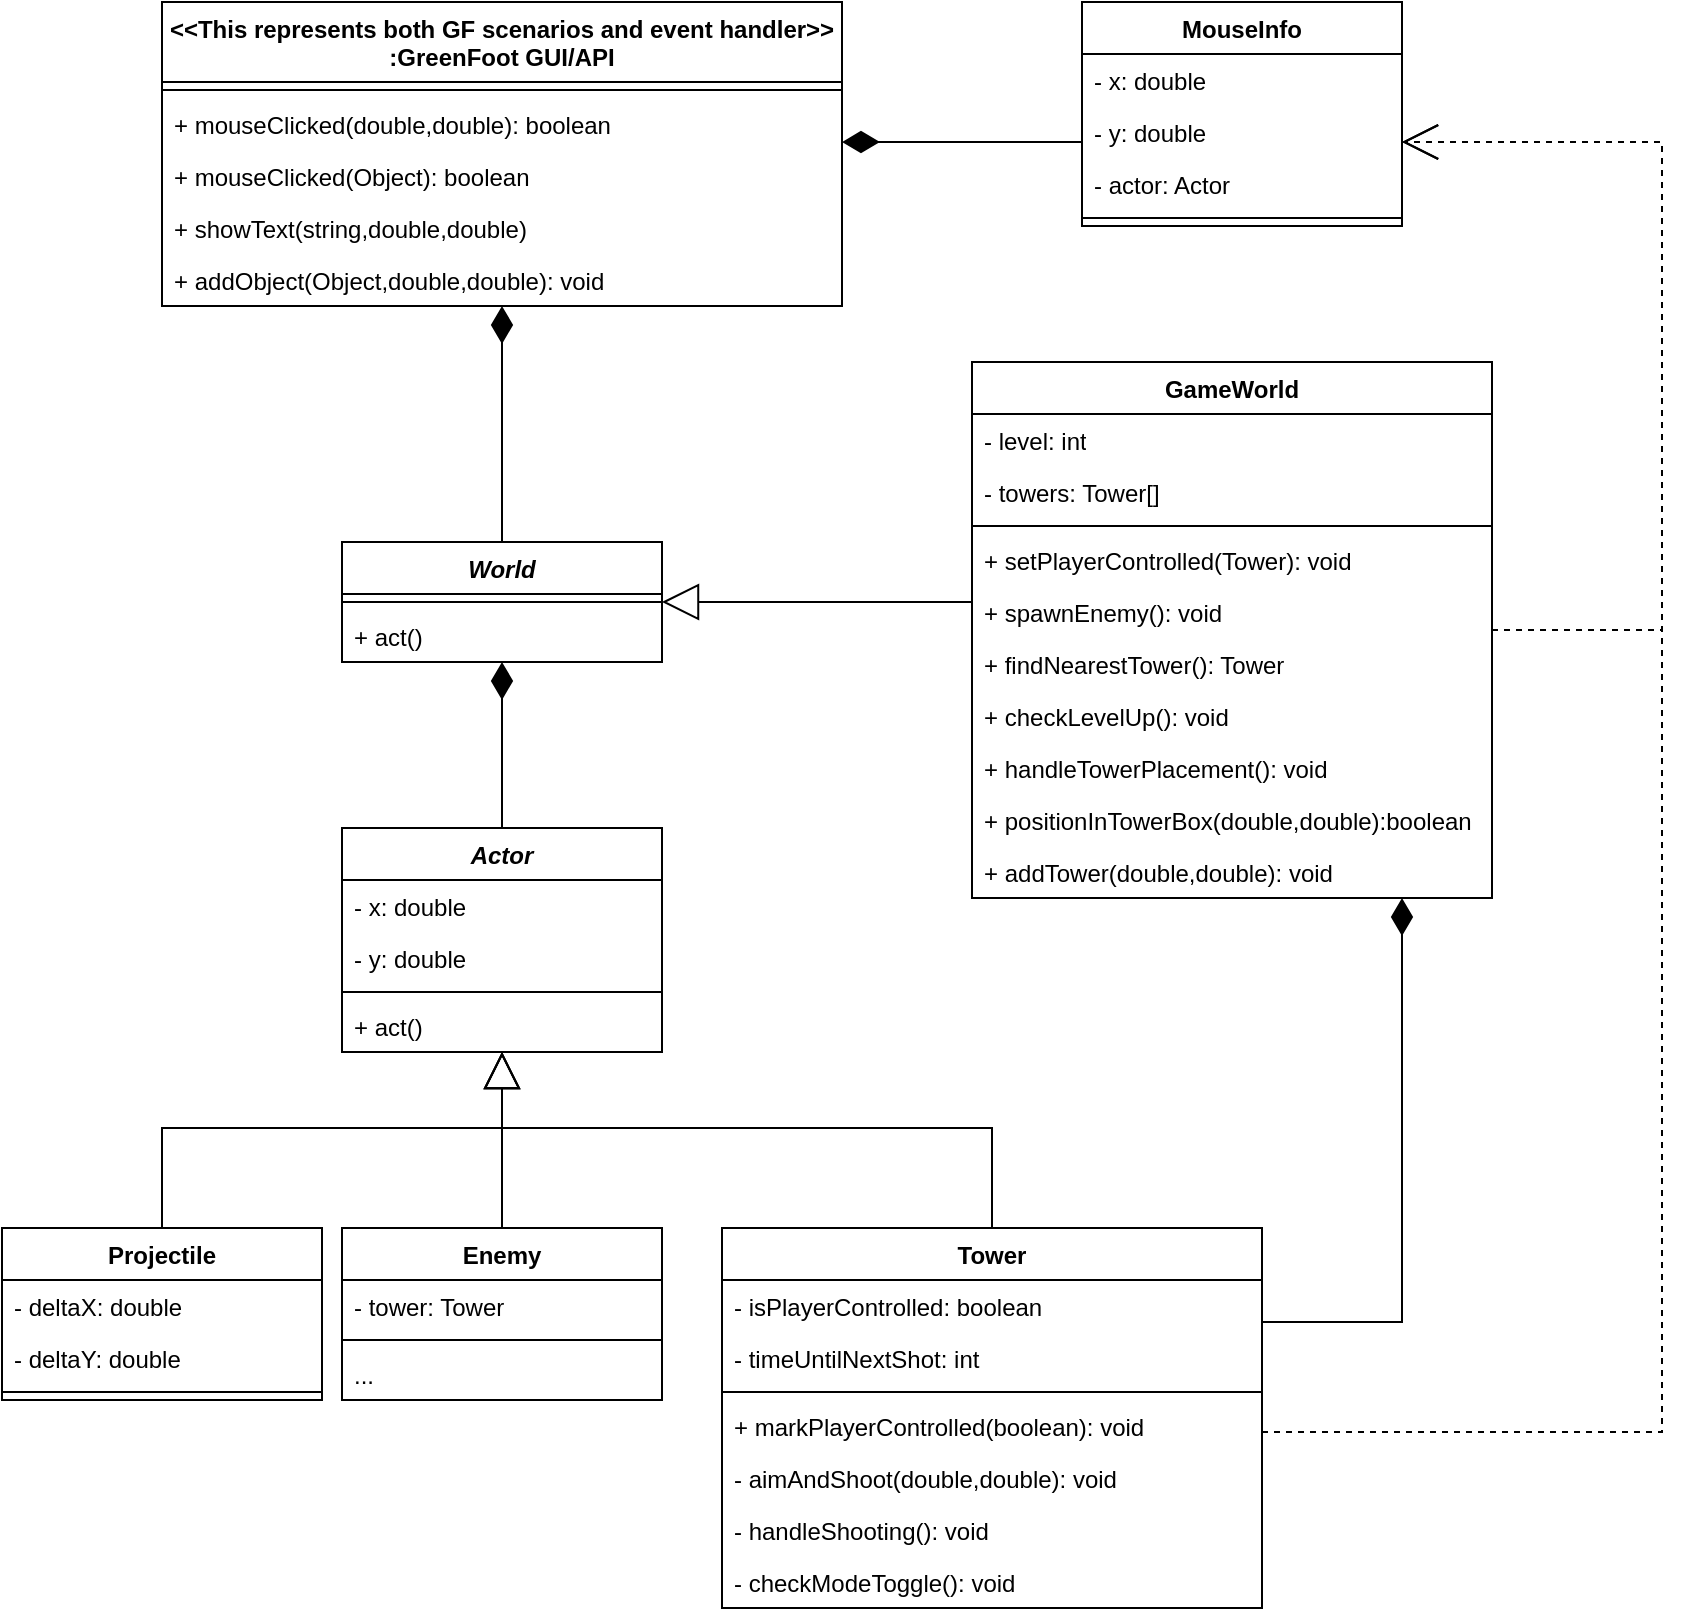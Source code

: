 <mxfile version="24.2.5" type="github">
  <diagram name="Page-1" id="GKtGGym1FeJsJpsKNnzs">
    <mxGraphModel dx="2247" dy="1742" grid="1" gridSize="10" guides="1" tooltips="1" connect="1" arrows="1" fold="1" page="1" pageScale="1" pageWidth="850" pageHeight="1100" math="0" shadow="0">
      <root>
        <mxCell id="0" />
        <mxCell id="1" parent="0" />
        <mxCell id="rye_UbHhx2ukWX_kVjHF-1" value="GameWorld" style="swimlane;fontStyle=1;align=center;verticalAlign=top;childLayout=stackLayout;horizontal=1;startSize=26;horizontalStack=0;resizeParent=1;resizeParentMax=0;resizeLast=0;collapsible=1;marginBottom=0;whiteSpace=wrap;html=1;" vertex="1" parent="1">
          <mxGeometry x="335" y="-90" width="260" height="268" as="geometry" />
        </mxCell>
        <mxCell id="rye_UbHhx2ukWX_kVjHF-41" value="- level: int" style="text;strokeColor=none;fillColor=none;align=left;verticalAlign=top;spacingLeft=4;spacingRight=4;overflow=hidden;rotatable=0;points=[[0,0.5],[1,0.5]];portConstraint=eastwest;whiteSpace=wrap;html=1;" vertex="1" parent="rye_UbHhx2ukWX_kVjHF-1">
          <mxGeometry y="26" width="260" height="26" as="geometry" />
        </mxCell>
        <mxCell id="rye_UbHhx2ukWX_kVjHF-2" value="&lt;div&gt;&lt;span style=&quot;background-color: initial;&quot;&gt;- towers: Tower[]&lt;/span&gt;&lt;/div&gt;" style="text;strokeColor=none;fillColor=none;align=left;verticalAlign=top;spacingLeft=4;spacingRight=4;overflow=hidden;rotatable=0;points=[[0,0.5],[1,0.5]];portConstraint=eastwest;whiteSpace=wrap;html=1;" vertex="1" parent="rye_UbHhx2ukWX_kVjHF-1">
          <mxGeometry y="52" width="260" height="26" as="geometry" />
        </mxCell>
        <mxCell id="rye_UbHhx2ukWX_kVjHF-3" value="" style="line;strokeWidth=1;fillColor=none;align=left;verticalAlign=middle;spacingTop=-1;spacingLeft=3;spacingRight=3;rotatable=0;labelPosition=right;points=[];portConstraint=eastwest;strokeColor=inherit;" vertex="1" parent="rye_UbHhx2ukWX_kVjHF-1">
          <mxGeometry y="78" width="260" height="8" as="geometry" />
        </mxCell>
        <mxCell id="rye_UbHhx2ukWX_kVjHF-4" value="+ setPlayerControlled(Tower): void" style="text;strokeColor=none;fillColor=none;align=left;verticalAlign=top;spacingLeft=4;spacingRight=4;overflow=hidden;rotatable=0;points=[[0,0.5],[1,0.5]];portConstraint=eastwest;whiteSpace=wrap;html=1;" vertex="1" parent="rye_UbHhx2ukWX_kVjHF-1">
          <mxGeometry y="86" width="260" height="26" as="geometry" />
        </mxCell>
        <mxCell id="rye_UbHhx2ukWX_kVjHF-47" value="+ spawnEnemy(): void" style="text;strokeColor=none;fillColor=none;align=left;verticalAlign=top;spacingLeft=4;spacingRight=4;overflow=hidden;rotatable=0;points=[[0,0.5],[1,0.5]];portConstraint=eastwest;whiteSpace=wrap;html=1;" vertex="1" parent="rye_UbHhx2ukWX_kVjHF-1">
          <mxGeometry y="112" width="260" height="26" as="geometry" />
        </mxCell>
        <mxCell id="rye_UbHhx2ukWX_kVjHF-46" value="+ findNearestTower(): Tower" style="text;strokeColor=none;fillColor=none;align=left;verticalAlign=top;spacingLeft=4;spacingRight=4;overflow=hidden;rotatable=0;points=[[0,0.5],[1,0.5]];portConstraint=eastwest;whiteSpace=wrap;html=1;" vertex="1" parent="rye_UbHhx2ukWX_kVjHF-1">
          <mxGeometry y="138" width="260" height="26" as="geometry" />
        </mxCell>
        <mxCell id="rye_UbHhx2ukWX_kVjHF-45" value="+ checkLevelUp(): void" style="text;strokeColor=none;fillColor=none;align=left;verticalAlign=top;spacingLeft=4;spacingRight=4;overflow=hidden;rotatable=0;points=[[0,0.5],[1,0.5]];portConstraint=eastwest;whiteSpace=wrap;html=1;" vertex="1" parent="rye_UbHhx2ukWX_kVjHF-1">
          <mxGeometry y="164" width="260" height="26" as="geometry" />
        </mxCell>
        <mxCell id="rye_UbHhx2ukWX_kVjHF-48" value="+ handleTowerPlacement(): void" style="text;strokeColor=none;fillColor=none;align=left;verticalAlign=top;spacingLeft=4;spacingRight=4;overflow=hidden;rotatable=0;points=[[0,0.5],[1,0.5]];portConstraint=eastwest;whiteSpace=wrap;html=1;" vertex="1" parent="rye_UbHhx2ukWX_kVjHF-1">
          <mxGeometry y="190" width="260" height="26" as="geometry" />
        </mxCell>
        <mxCell id="rye_UbHhx2ukWX_kVjHF-49" value="+ positionInTowerBox(double,double):boolean" style="text;strokeColor=none;fillColor=none;align=left;verticalAlign=top;spacingLeft=4;spacingRight=4;overflow=hidden;rotatable=0;points=[[0,0.5],[1,0.5]];portConstraint=eastwest;whiteSpace=wrap;html=1;" vertex="1" parent="rye_UbHhx2ukWX_kVjHF-1">
          <mxGeometry y="216" width="260" height="26" as="geometry" />
        </mxCell>
        <mxCell id="rye_UbHhx2ukWX_kVjHF-50" value="+ addTower(double,double): void" style="text;strokeColor=none;fillColor=none;align=left;verticalAlign=top;spacingLeft=4;spacingRight=4;overflow=hidden;rotatable=0;points=[[0,0.5],[1,0.5]];portConstraint=eastwest;whiteSpace=wrap;html=1;" vertex="1" parent="rye_UbHhx2ukWX_kVjHF-1">
          <mxGeometry y="242" width="260" height="26" as="geometry" />
        </mxCell>
        <mxCell id="rye_UbHhx2ukWX_kVjHF-5" style="edgeStyle=orthogonalEdgeStyle;rounded=0;orthogonalLoop=1;jettySize=auto;html=1;endArrow=diamondThin;endFill=1;endSize=16;" edge="1" parent="1" source="rye_UbHhx2ukWX_kVjHF-6" target="rye_UbHhx2ukWX_kVjHF-1">
          <mxGeometry relative="1" as="geometry">
            <mxPoint x="550" y="231.0" as="targetPoint" />
            <Array as="points">
              <mxPoint x="550" y="390" />
            </Array>
          </mxGeometry>
        </mxCell>
        <mxCell id="rye_UbHhx2ukWX_kVjHF-6" value="Tower" style="swimlane;fontStyle=1;align=center;verticalAlign=top;childLayout=stackLayout;horizontal=1;startSize=26;horizontalStack=0;resizeParent=1;resizeParentMax=0;resizeLast=0;collapsible=1;marginBottom=0;whiteSpace=wrap;html=1;" vertex="1" parent="1">
          <mxGeometry x="210" y="343" width="270" height="190" as="geometry" />
        </mxCell>
        <mxCell id="rye_UbHhx2ukWX_kVjHF-7" value="- isPlayerControlled: boolean" style="text;strokeColor=none;fillColor=none;align=left;verticalAlign=top;spacingLeft=4;spacingRight=4;overflow=hidden;rotatable=0;points=[[0,0.5],[1,0.5]];portConstraint=eastwest;whiteSpace=wrap;html=1;" vertex="1" parent="rye_UbHhx2ukWX_kVjHF-6">
          <mxGeometry y="26" width="270" height="26" as="geometry" />
        </mxCell>
        <mxCell id="rye_UbHhx2ukWX_kVjHF-53" value="- timeUntilNextShot: int" style="text;strokeColor=none;fillColor=none;align=left;verticalAlign=top;spacingLeft=4;spacingRight=4;overflow=hidden;rotatable=0;points=[[0,0.5],[1,0.5]];portConstraint=eastwest;whiteSpace=wrap;html=1;" vertex="1" parent="rye_UbHhx2ukWX_kVjHF-6">
          <mxGeometry y="52" width="270" height="26" as="geometry" />
        </mxCell>
        <mxCell id="rye_UbHhx2ukWX_kVjHF-8" value="" style="line;strokeWidth=1;fillColor=none;align=left;verticalAlign=middle;spacingTop=-1;spacingLeft=3;spacingRight=3;rotatable=0;labelPosition=right;points=[];portConstraint=eastwest;strokeColor=inherit;" vertex="1" parent="rye_UbHhx2ukWX_kVjHF-6">
          <mxGeometry y="78" width="270" height="8" as="geometry" />
        </mxCell>
        <mxCell id="rye_UbHhx2ukWX_kVjHF-9" value="+ markPlayerControlled(boolean): void" style="text;strokeColor=none;fillColor=none;align=left;verticalAlign=top;spacingLeft=4;spacingRight=4;overflow=hidden;rotatable=0;points=[[0,0.5],[1,0.5]];portConstraint=eastwest;whiteSpace=wrap;html=1;" vertex="1" parent="rye_UbHhx2ukWX_kVjHF-6">
          <mxGeometry y="86" width="270" height="26" as="geometry" />
        </mxCell>
        <mxCell id="rye_UbHhx2ukWX_kVjHF-10" value="- aimAndShoot(double,double): void" style="text;strokeColor=none;fillColor=none;align=left;verticalAlign=top;spacingLeft=4;spacingRight=4;overflow=hidden;rotatable=0;points=[[0,0.5],[1,0.5]];portConstraint=eastwest;whiteSpace=wrap;html=1;" vertex="1" parent="rye_UbHhx2ukWX_kVjHF-6">
          <mxGeometry y="112" width="270" height="26" as="geometry" />
        </mxCell>
        <mxCell id="rye_UbHhx2ukWX_kVjHF-11" value="- handleShooting(): void" style="text;strokeColor=none;fillColor=none;align=left;verticalAlign=top;spacingLeft=4;spacingRight=4;overflow=hidden;rotatable=0;points=[[0,0.5],[1,0.5]];portConstraint=eastwest;whiteSpace=wrap;html=1;" vertex="1" parent="rye_UbHhx2ukWX_kVjHF-6">
          <mxGeometry y="138" width="270" height="26" as="geometry" />
        </mxCell>
        <mxCell id="rye_UbHhx2ukWX_kVjHF-12" value="- checkModeToggle(): void" style="text;strokeColor=none;fillColor=none;align=left;verticalAlign=top;spacingLeft=4;spacingRight=4;overflow=hidden;rotatable=0;points=[[0,0.5],[1,0.5]];portConstraint=eastwest;whiteSpace=wrap;html=1;" vertex="1" parent="rye_UbHhx2ukWX_kVjHF-6">
          <mxGeometry y="164" width="270" height="26" as="geometry" />
        </mxCell>
        <mxCell id="rye_UbHhx2ukWX_kVjHF-13" style="edgeStyle=orthogonalEdgeStyle;rounded=0;orthogonalLoop=1;jettySize=auto;html=1;endArrow=diamondThin;endFill=1;strokeWidth=1;endSize=16;" edge="1" parent="1" source="rye_UbHhx2ukWX_kVjHF-23" target="rye_UbHhx2ukWX_kVjHF-14">
          <mxGeometry relative="1" as="geometry">
            <Array as="points">
              <mxPoint x="330" y="-200" />
              <mxPoint x="330" y="-200" />
            </Array>
          </mxGeometry>
        </mxCell>
        <mxCell id="rye_UbHhx2ukWX_kVjHF-14" value="&amp;lt;&amp;lt;This represents both GF scenarios and event handler&amp;gt;&amp;gt;&lt;div&gt;:GreenFoot GUI/API&lt;/div&gt;" style="swimlane;fontStyle=1;align=center;verticalAlign=top;childLayout=stackLayout;horizontal=1;startSize=40;horizontalStack=0;resizeParent=1;resizeParentMax=0;resizeLast=0;collapsible=1;marginBottom=0;whiteSpace=wrap;html=1;" vertex="1" parent="1">
          <mxGeometry x="-70" y="-270" width="340" height="152" as="geometry" />
        </mxCell>
        <mxCell id="rye_UbHhx2ukWX_kVjHF-15" value="" style="line;strokeWidth=1;fillColor=none;align=left;verticalAlign=middle;spacingTop=-1;spacingLeft=3;spacingRight=3;rotatable=0;labelPosition=right;points=[];portConstraint=eastwest;strokeColor=inherit;" vertex="1" parent="rye_UbHhx2ukWX_kVjHF-14">
          <mxGeometry y="40" width="340" height="8" as="geometry" />
        </mxCell>
        <mxCell id="rye_UbHhx2ukWX_kVjHF-16" value="+ mouseClicked(double,double): boolean" style="text;strokeColor=none;fillColor=none;align=left;verticalAlign=top;spacingLeft=4;spacingRight=4;overflow=hidden;rotatable=0;points=[[0,0.5],[1,0.5]];portConstraint=eastwest;whiteSpace=wrap;html=1;" vertex="1" parent="rye_UbHhx2ukWX_kVjHF-14">
          <mxGeometry y="48" width="340" height="26" as="geometry" />
        </mxCell>
        <mxCell id="rye_UbHhx2ukWX_kVjHF-17" value="+ mouseClicked(Object): boolean" style="text;strokeColor=none;fillColor=none;align=left;verticalAlign=top;spacingLeft=4;spacingRight=4;overflow=hidden;rotatable=0;points=[[0,0.5],[1,0.5]];portConstraint=eastwest;whiteSpace=wrap;html=1;" vertex="1" parent="rye_UbHhx2ukWX_kVjHF-14">
          <mxGeometry y="74" width="340" height="26" as="geometry" />
        </mxCell>
        <mxCell id="rye_UbHhx2ukWX_kVjHF-65" value="+ showText(string,double,double)" style="text;strokeColor=none;fillColor=none;align=left;verticalAlign=top;spacingLeft=4;spacingRight=4;overflow=hidden;rotatable=0;points=[[0,0.5],[1,0.5]];portConstraint=eastwest;whiteSpace=wrap;html=1;" vertex="1" parent="rye_UbHhx2ukWX_kVjHF-14">
          <mxGeometry y="100" width="340" height="26" as="geometry" />
        </mxCell>
        <mxCell id="rye_UbHhx2ukWX_kVjHF-18" value="+ addObject(Object,double,double): void" style="text;strokeColor=none;fillColor=none;align=left;verticalAlign=top;spacingLeft=4;spacingRight=4;overflow=hidden;rotatable=0;points=[[0,0.5],[1,0.5]];portConstraint=eastwest;whiteSpace=wrap;html=1;" vertex="1" parent="rye_UbHhx2ukWX_kVjHF-14">
          <mxGeometry y="126" width="340" height="26" as="geometry" />
        </mxCell>
        <mxCell id="rye_UbHhx2ukWX_kVjHF-19" value="Projectile" style="swimlane;fontStyle=1;align=center;verticalAlign=top;childLayout=stackLayout;horizontal=1;startSize=26;horizontalStack=0;resizeParent=1;resizeParentMax=0;resizeLast=0;collapsible=1;marginBottom=0;whiteSpace=wrap;html=1;" vertex="1" parent="1">
          <mxGeometry x="-150" y="343" width="160" height="86" as="geometry" />
        </mxCell>
        <mxCell id="rye_UbHhx2ukWX_kVjHF-20" value="- deltaX: double" style="text;strokeColor=none;fillColor=none;align=left;verticalAlign=top;spacingLeft=4;spacingRight=4;overflow=hidden;rotatable=0;points=[[0,0.5],[1,0.5]];portConstraint=eastwest;whiteSpace=wrap;html=1;" vertex="1" parent="rye_UbHhx2ukWX_kVjHF-19">
          <mxGeometry y="26" width="160" height="26" as="geometry" />
        </mxCell>
        <mxCell id="rye_UbHhx2ukWX_kVjHF-21" value="- deltaY: double" style="text;strokeColor=none;fillColor=none;align=left;verticalAlign=top;spacingLeft=4;spacingRight=4;overflow=hidden;rotatable=0;points=[[0,0.5],[1,0.5]];portConstraint=eastwest;whiteSpace=wrap;html=1;" vertex="1" parent="rye_UbHhx2ukWX_kVjHF-19">
          <mxGeometry y="52" width="160" height="26" as="geometry" />
        </mxCell>
        <mxCell id="rye_UbHhx2ukWX_kVjHF-22" value="" style="line;strokeWidth=1;fillColor=none;align=left;verticalAlign=middle;spacingTop=-1;spacingLeft=3;spacingRight=3;rotatable=0;labelPosition=right;points=[];portConstraint=eastwest;strokeColor=inherit;" vertex="1" parent="rye_UbHhx2ukWX_kVjHF-19">
          <mxGeometry y="78" width="160" height="8" as="geometry" />
        </mxCell>
        <mxCell id="rye_UbHhx2ukWX_kVjHF-23" value="MouseInfo" style="swimlane;fontStyle=1;align=center;verticalAlign=top;childLayout=stackLayout;horizontal=1;startSize=26;horizontalStack=0;resizeParent=1;resizeParentMax=0;resizeLast=0;collapsible=1;marginBottom=0;whiteSpace=wrap;html=1;" vertex="1" parent="1">
          <mxGeometry x="390" y="-270" width="160" height="112" as="geometry" />
        </mxCell>
        <mxCell id="rye_UbHhx2ukWX_kVjHF-24" value="- x: double" style="text;strokeColor=none;fillColor=none;align=left;verticalAlign=top;spacingLeft=4;spacingRight=4;overflow=hidden;rotatable=0;points=[[0,0.5],[1,0.5]];portConstraint=eastwest;whiteSpace=wrap;html=1;" vertex="1" parent="rye_UbHhx2ukWX_kVjHF-23">
          <mxGeometry y="26" width="160" height="26" as="geometry" />
        </mxCell>
        <mxCell id="rye_UbHhx2ukWX_kVjHF-25" value="- y: double" style="text;strokeColor=none;fillColor=none;align=left;verticalAlign=top;spacingLeft=4;spacingRight=4;overflow=hidden;rotatable=0;points=[[0,0.5],[1,0.5]];portConstraint=eastwest;whiteSpace=wrap;html=1;" vertex="1" parent="rye_UbHhx2ukWX_kVjHF-23">
          <mxGeometry y="52" width="160" height="26" as="geometry" />
        </mxCell>
        <mxCell id="rye_UbHhx2ukWX_kVjHF-62" value="- actor: Actor" style="text;strokeColor=none;fillColor=none;align=left;verticalAlign=top;spacingLeft=4;spacingRight=4;overflow=hidden;rotatable=0;points=[[0,0.5],[1,0.5]];portConstraint=eastwest;whiteSpace=wrap;html=1;" vertex="1" parent="rye_UbHhx2ukWX_kVjHF-23">
          <mxGeometry y="78" width="160" height="26" as="geometry" />
        </mxCell>
        <mxCell id="rye_UbHhx2ukWX_kVjHF-26" value="" style="line;strokeWidth=1;fillColor=none;align=left;verticalAlign=middle;spacingTop=-1;spacingLeft=3;spacingRight=3;rotatable=0;labelPosition=right;points=[];portConstraint=eastwest;strokeColor=inherit;" vertex="1" parent="rye_UbHhx2ukWX_kVjHF-23">
          <mxGeometry y="104" width="160" height="8" as="geometry" />
        </mxCell>
        <mxCell id="rye_UbHhx2ukWX_kVjHF-27" style="edgeStyle=orthogonalEdgeStyle;rounded=0;orthogonalLoop=1;jettySize=auto;html=1;endArrow=block;endFill=0;strokeWidth=1;endSize=16;" edge="1" parent="1" source="rye_UbHhx2ukWX_kVjHF-6" target="rye_UbHhx2ukWX_kVjHF-33">
          <mxGeometry relative="1" as="geometry">
            <mxPoint x="270" y="472" as="sourcePoint" />
            <Array as="points">
              <mxPoint x="345" y="293" />
              <mxPoint x="100" y="293" />
            </Array>
          </mxGeometry>
        </mxCell>
        <mxCell id="rye_UbHhx2ukWX_kVjHF-28" style="edgeStyle=orthogonalEdgeStyle;rounded=0;orthogonalLoop=1;jettySize=auto;html=1;dashed=1;endArrow=open;endFill=0;endSize=16;" edge="1" parent="1" source="rye_UbHhx2ukWX_kVjHF-6" target="rye_UbHhx2ukWX_kVjHF-23">
          <mxGeometry relative="1" as="geometry">
            <mxPoint x="435" y="498" as="targetPoint" />
            <mxPoint x="435" y="570" as="sourcePoint" />
            <Array as="points">
              <mxPoint x="680" y="445" />
              <mxPoint x="680" y="-200" />
            </Array>
          </mxGeometry>
        </mxCell>
        <mxCell id="rye_UbHhx2ukWX_kVjHF-29" style="edgeStyle=orthogonalEdgeStyle;rounded=0;orthogonalLoop=1;jettySize=auto;html=1;endArrow=block;endFill=0;strokeWidth=1;endSize=16;" edge="1" parent="1" source="rye_UbHhx2ukWX_kVjHF-19" target="rye_UbHhx2ukWX_kVjHF-33">
          <mxGeometry relative="1" as="geometry">
            <mxPoint x="190" y="499" as="sourcePoint" />
            <mxPoint x="370" y="472" as="targetPoint" />
            <Array as="points">
              <mxPoint x="-70" y="293" />
              <mxPoint x="100" y="293" />
            </Array>
          </mxGeometry>
        </mxCell>
        <mxCell id="rye_UbHhx2ukWX_kVjHF-30" value="&lt;i style=&quot;&quot;&gt;World&lt;/i&gt;" style="swimlane;fontStyle=1;align=center;verticalAlign=top;childLayout=stackLayout;horizontal=1;startSize=26;horizontalStack=0;resizeParent=1;resizeParentMax=0;resizeLast=0;collapsible=1;marginBottom=0;whiteSpace=wrap;html=1;" vertex="1" parent="1">
          <mxGeometry x="20" width="160" height="60" as="geometry" />
        </mxCell>
        <mxCell id="rye_UbHhx2ukWX_kVjHF-31" value="" style="line;strokeWidth=1;fillColor=none;align=left;verticalAlign=middle;spacingTop=-1;spacingLeft=3;spacingRight=3;rotatable=0;labelPosition=right;points=[];portConstraint=eastwest;strokeColor=inherit;" vertex="1" parent="rye_UbHhx2ukWX_kVjHF-30">
          <mxGeometry y="26" width="160" height="8" as="geometry" />
        </mxCell>
        <mxCell id="rye_UbHhx2ukWX_kVjHF-38" value="+ act()" style="text;strokeColor=none;fillColor=none;align=left;verticalAlign=top;spacingLeft=4;spacingRight=4;overflow=hidden;rotatable=0;points=[[0,0.5],[1,0.5]];portConstraint=eastwest;whiteSpace=wrap;html=1;" vertex="1" parent="rye_UbHhx2ukWX_kVjHF-30">
          <mxGeometry y="34" width="160" height="26" as="geometry" />
        </mxCell>
        <mxCell id="rye_UbHhx2ukWX_kVjHF-32" style="edgeStyle=orthogonalEdgeStyle;rounded=0;orthogonalLoop=1;jettySize=auto;html=1;endArrow=block;endFill=0;strokeWidth=1;endSize=16;" edge="1" parent="1" source="rye_UbHhx2ukWX_kVjHF-1" target="rye_UbHhx2ukWX_kVjHF-30">
          <mxGeometry relative="1" as="geometry">
            <mxPoint x="200" y="429" as="sourcePoint" />
            <mxPoint x="300" y="429" as="targetPoint" />
            <Array as="points">
              <mxPoint x="270" y="30" />
              <mxPoint x="270" y="30" />
            </Array>
          </mxGeometry>
        </mxCell>
        <mxCell id="rye_UbHhx2ukWX_kVjHF-33" value="&lt;i&gt;Actor&lt;/i&gt;" style="swimlane;fontStyle=1;align=center;verticalAlign=top;childLayout=stackLayout;horizontal=1;startSize=26;horizontalStack=0;resizeParent=1;resizeParentMax=0;resizeLast=0;collapsible=1;marginBottom=0;whiteSpace=wrap;html=1;" vertex="1" parent="1">
          <mxGeometry x="20" y="143" width="160" height="112" as="geometry" />
        </mxCell>
        <mxCell id="rye_UbHhx2ukWX_kVjHF-34" value="- x: double" style="text;strokeColor=none;fillColor=none;align=left;verticalAlign=top;spacingLeft=4;spacingRight=4;overflow=hidden;rotatable=0;points=[[0,0.5],[1,0.5]];portConstraint=eastwest;whiteSpace=wrap;html=1;" vertex="1" parent="rye_UbHhx2ukWX_kVjHF-33">
          <mxGeometry y="26" width="160" height="26" as="geometry" />
        </mxCell>
        <mxCell id="rye_UbHhx2ukWX_kVjHF-35" value="- y: double" style="text;strokeColor=none;fillColor=none;align=left;verticalAlign=top;spacingLeft=4;spacingRight=4;overflow=hidden;rotatable=0;points=[[0,0.5],[1,0.5]];portConstraint=eastwest;whiteSpace=wrap;html=1;" vertex="1" parent="rye_UbHhx2ukWX_kVjHF-33">
          <mxGeometry y="52" width="160" height="26" as="geometry" />
        </mxCell>
        <mxCell id="rye_UbHhx2ukWX_kVjHF-36" value="" style="line;strokeWidth=1;fillColor=none;align=left;verticalAlign=middle;spacingTop=-1;spacingLeft=3;spacingRight=3;rotatable=0;labelPosition=right;points=[];portConstraint=eastwest;strokeColor=inherit;" vertex="1" parent="rye_UbHhx2ukWX_kVjHF-33">
          <mxGeometry y="78" width="160" height="8" as="geometry" />
        </mxCell>
        <mxCell id="rye_UbHhx2ukWX_kVjHF-37" value="+ act()" style="text;strokeColor=none;fillColor=none;align=left;verticalAlign=top;spacingLeft=4;spacingRight=4;overflow=hidden;rotatable=0;points=[[0,0.5],[1,0.5]];portConstraint=eastwest;whiteSpace=wrap;html=1;" vertex="1" parent="rye_UbHhx2ukWX_kVjHF-33">
          <mxGeometry y="86" width="160" height="26" as="geometry" />
        </mxCell>
        <mxCell id="rye_UbHhx2ukWX_kVjHF-54" style="edgeStyle=orthogonalEdgeStyle;rounded=0;orthogonalLoop=1;jettySize=auto;html=1;dashed=1;endArrow=open;endFill=0;endSize=16;" edge="1" parent="1" source="rye_UbHhx2ukWX_kVjHF-1" target="rye_UbHhx2ukWX_kVjHF-23">
          <mxGeometry relative="1" as="geometry">
            <mxPoint x="650" y="416" as="targetPoint" />
            <mxPoint x="570" y="455" as="sourcePoint" />
            <Array as="points">
              <mxPoint x="680" y="44" />
              <mxPoint x="680" y="-200" />
            </Array>
          </mxGeometry>
        </mxCell>
        <mxCell id="rye_UbHhx2ukWX_kVjHF-56" style="edgeStyle=orthogonalEdgeStyle;rounded=0;orthogonalLoop=1;jettySize=auto;html=1;endArrow=diamondThin;endFill=1;endSize=16;" edge="1" parent="1" source="rye_UbHhx2ukWX_kVjHF-30" target="rye_UbHhx2ukWX_kVjHF-14">
          <mxGeometry relative="1" as="geometry">
            <mxPoint x="435" y="360" as="sourcePoint" />
            <mxPoint x="480" y="188" as="targetPoint" />
          </mxGeometry>
        </mxCell>
        <mxCell id="rye_UbHhx2ukWX_kVjHF-57" style="edgeStyle=orthogonalEdgeStyle;rounded=0;orthogonalLoop=1;jettySize=auto;html=1;endArrow=diamondThin;endFill=1;endSize=16;" edge="1" parent="1" source="rye_UbHhx2ukWX_kVjHF-33" target="rye_UbHhx2ukWX_kVjHF-30">
          <mxGeometry relative="1" as="geometry">
            <mxPoint x="210" y="100" as="sourcePoint" />
            <mxPoint x="120" y="26" as="targetPoint" />
          </mxGeometry>
        </mxCell>
        <mxCell id="rye_UbHhx2ukWX_kVjHF-58" value="Enemy" style="swimlane;fontStyle=1;align=center;verticalAlign=top;childLayout=stackLayout;horizontal=1;startSize=26;horizontalStack=0;resizeParent=1;resizeParentMax=0;resizeLast=0;collapsible=1;marginBottom=0;whiteSpace=wrap;html=1;" vertex="1" parent="1">
          <mxGeometry x="20" y="343" width="160" height="86" as="geometry" />
        </mxCell>
        <mxCell id="rye_UbHhx2ukWX_kVjHF-59" value="- tower: Tower" style="text;strokeColor=none;fillColor=none;align=left;verticalAlign=top;spacingLeft=4;spacingRight=4;overflow=hidden;rotatable=0;points=[[0,0.5],[1,0.5]];portConstraint=eastwest;whiteSpace=wrap;html=1;" vertex="1" parent="rye_UbHhx2ukWX_kVjHF-58">
          <mxGeometry y="26" width="160" height="26" as="geometry" />
        </mxCell>
        <mxCell id="rye_UbHhx2ukWX_kVjHF-60" value="" style="line;strokeWidth=1;fillColor=none;align=left;verticalAlign=middle;spacingTop=-1;spacingLeft=3;spacingRight=3;rotatable=0;labelPosition=right;points=[];portConstraint=eastwest;strokeColor=inherit;" vertex="1" parent="rye_UbHhx2ukWX_kVjHF-58">
          <mxGeometry y="52" width="160" height="8" as="geometry" />
        </mxCell>
        <mxCell id="rye_UbHhx2ukWX_kVjHF-61" value="..." style="text;strokeColor=none;fillColor=none;align=left;verticalAlign=top;spacingLeft=4;spacingRight=4;overflow=hidden;rotatable=0;points=[[0,0.5],[1,0.5]];portConstraint=eastwest;whiteSpace=wrap;html=1;" vertex="1" parent="rye_UbHhx2ukWX_kVjHF-58">
          <mxGeometry y="60" width="160" height="26" as="geometry" />
        </mxCell>
        <mxCell id="rye_UbHhx2ukWX_kVjHF-66" style="edgeStyle=orthogonalEdgeStyle;rounded=0;orthogonalLoop=1;jettySize=auto;html=1;endArrow=block;endFill=0;strokeWidth=1;endSize=16;" edge="1" parent="1" source="rye_UbHhx2ukWX_kVjHF-58" target="rye_UbHhx2ukWX_kVjHF-33">
          <mxGeometry relative="1" as="geometry">
            <mxPoint x="200" y="593" as="sourcePoint" />
            <mxPoint x="80" y="175" as="targetPoint" />
            <Array as="points" />
          </mxGeometry>
        </mxCell>
      </root>
    </mxGraphModel>
  </diagram>
</mxfile>
